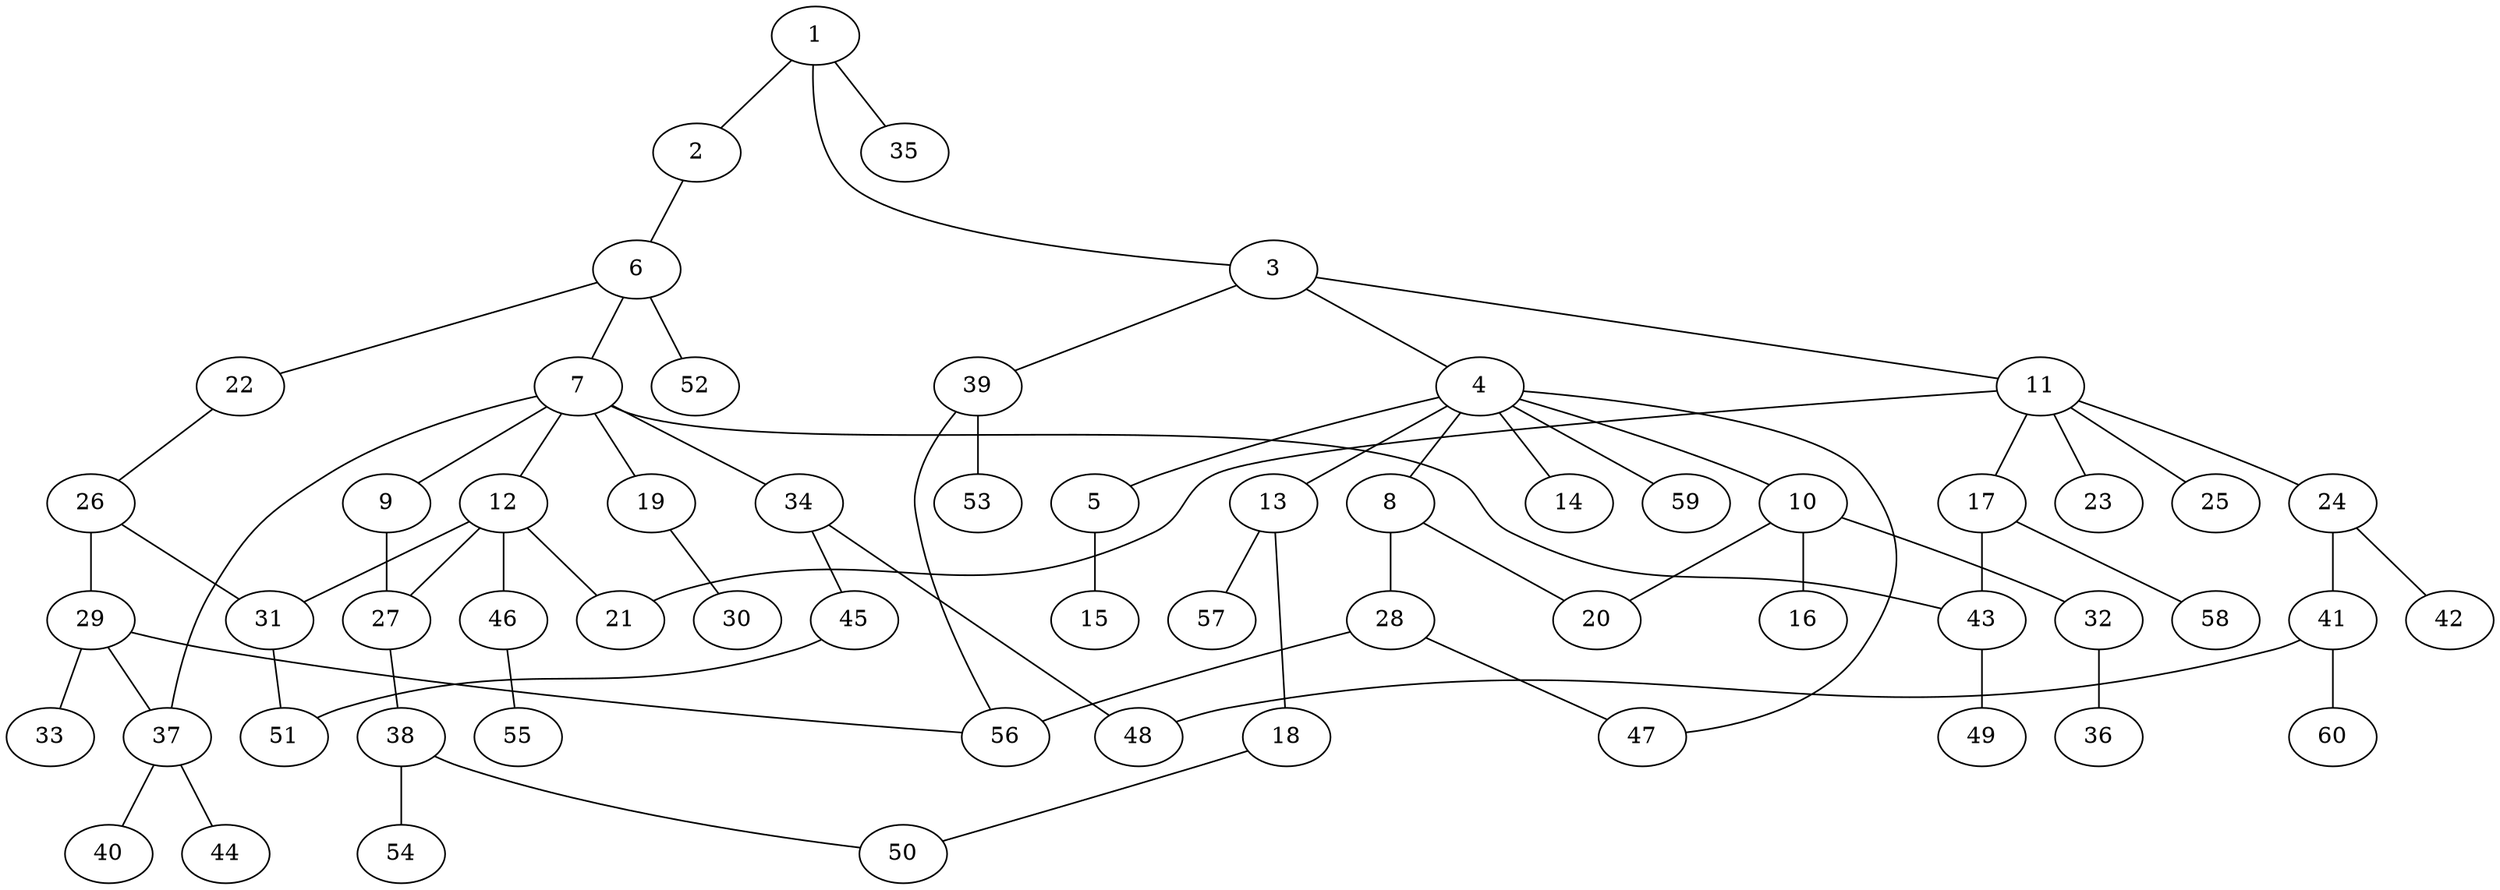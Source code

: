graph graphname {1--2
1--3
1--35
2--6
3--4
3--11
3--39
4--5
4--8
4--10
4--13
4--14
4--47
4--59
5--15
6--7
6--22
6--52
7--9
7--12
7--19
7--34
7--37
7--43
8--20
8--28
9--27
10--16
10--20
10--32
11--17
11--21
11--23
11--24
11--25
12--21
12--27
12--31
12--46
13--18
13--57
17--43
17--58
18--50
19--30
22--26
24--41
24--42
26--29
26--31
27--38
28--47
28--56
29--33
29--37
29--56
31--51
32--36
34--45
34--48
37--40
37--44
38--50
38--54
39--53
39--56
41--48
41--60
43--49
45--51
46--55
}